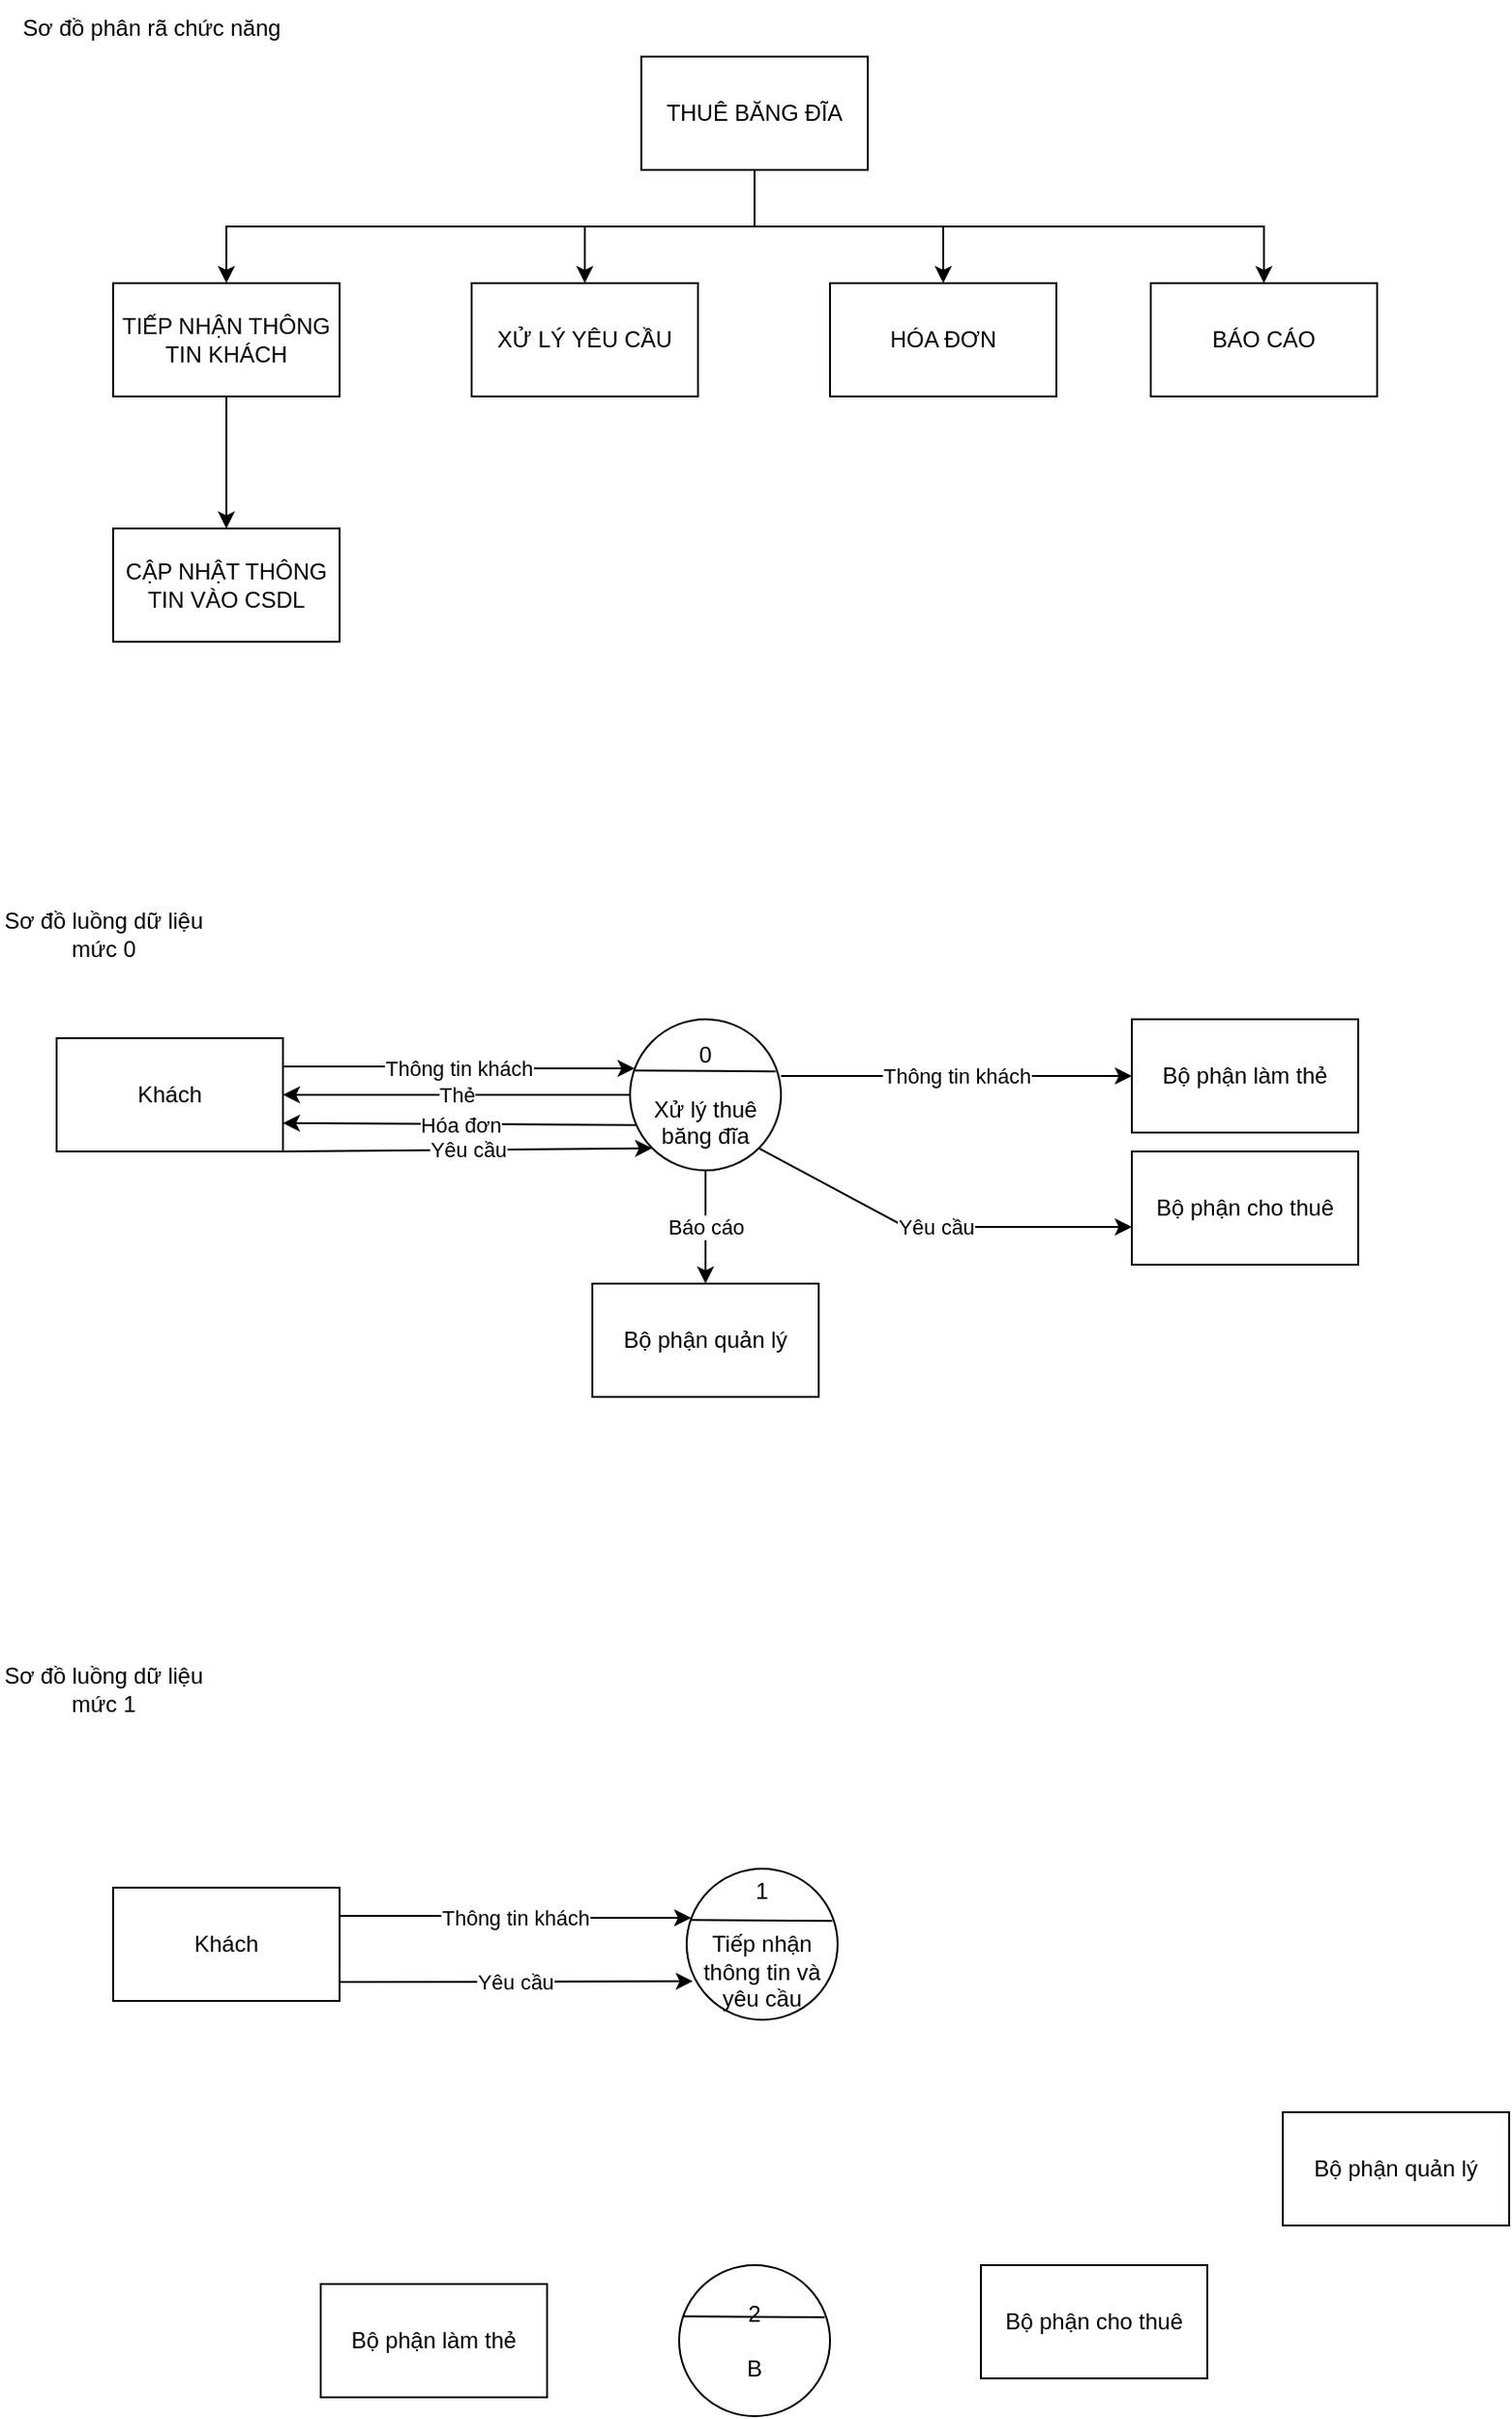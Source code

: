 <mxfile version="21.1.5" type="github">
  <diagram name="Trang-1" id="5px7r3D4sKR2rN02WqdL">
    <mxGraphModel dx="765" dy="386" grid="1" gridSize="10" guides="1" tooltips="1" connect="1" arrows="1" fold="1" page="1" pageScale="1" pageWidth="827" pageHeight="1169" math="0" shadow="0">
      <root>
        <mxCell id="0" />
        <mxCell id="1" parent="0" />
        <mxCell id="nj3y7SZ-2xfffU_VGILr-15" style="edgeStyle=orthogonalEdgeStyle;rounded=0;orthogonalLoop=1;jettySize=auto;html=1;entryX=0.5;entryY=0;entryDx=0;entryDy=0;" edge="1" parent="1" source="KOxQfJe9zlFX1MplgHy2-1" target="KOxQfJe9zlFX1MplgHy2-2">
          <mxGeometry relative="1" as="geometry">
            <Array as="points">
              <mxPoint x="440" y="170" />
              <mxPoint x="160" y="170" />
            </Array>
          </mxGeometry>
        </mxCell>
        <mxCell id="nj3y7SZ-2xfffU_VGILr-16" style="edgeStyle=orthogonalEdgeStyle;rounded=0;orthogonalLoop=1;jettySize=auto;html=1;entryX=0.5;entryY=0;entryDx=0;entryDy=0;" edge="1" parent="1" source="KOxQfJe9zlFX1MplgHy2-1" target="KOxQfJe9zlFX1MplgHy2-4">
          <mxGeometry relative="1" as="geometry" />
        </mxCell>
        <mxCell id="nj3y7SZ-2xfffU_VGILr-17" style="edgeStyle=orthogonalEdgeStyle;rounded=0;orthogonalLoop=1;jettySize=auto;html=1;entryX=0.5;entryY=0;entryDx=0;entryDy=0;" edge="1" parent="1" source="KOxQfJe9zlFX1MplgHy2-1" target="KOxQfJe9zlFX1MplgHy2-6">
          <mxGeometry relative="1" as="geometry">
            <Array as="points">
              <mxPoint x="440" y="170" />
              <mxPoint x="710" y="170" />
            </Array>
          </mxGeometry>
        </mxCell>
        <mxCell id="nj3y7SZ-2xfffU_VGILr-18" style="edgeStyle=orthogonalEdgeStyle;rounded=0;orthogonalLoop=1;jettySize=auto;html=1;entryX=0.5;entryY=0;entryDx=0;entryDy=0;" edge="1" parent="1" source="KOxQfJe9zlFX1MplgHy2-1" target="KOxQfJe9zlFX1MplgHy2-5">
          <mxGeometry relative="1" as="geometry" />
        </mxCell>
        <mxCell id="KOxQfJe9zlFX1MplgHy2-1" value="THUÊ BĂNG ĐĨA" style="rounded=0;whiteSpace=wrap;html=1;" parent="1" vertex="1">
          <mxGeometry x="380" y="80" width="120" height="60" as="geometry" />
        </mxCell>
        <mxCell id="nj3y7SZ-2xfffU_VGILr-19" style="edgeStyle=orthogonalEdgeStyle;rounded=0;orthogonalLoop=1;jettySize=auto;html=1;" edge="1" parent="1" source="KOxQfJe9zlFX1MplgHy2-2" target="KOxQfJe9zlFX1MplgHy2-3">
          <mxGeometry relative="1" as="geometry" />
        </mxCell>
        <mxCell id="KOxQfJe9zlFX1MplgHy2-2" value="TIẾP NHẬN THÔNG TIN KHÁCH" style="rounded=0;whiteSpace=wrap;html=1;" parent="1" vertex="1">
          <mxGeometry x="100" y="200" width="120" height="60" as="geometry" />
        </mxCell>
        <mxCell id="KOxQfJe9zlFX1MplgHy2-3" value="CẬP NHẬT THÔNG TIN VÀO CSDL" style="rounded=0;whiteSpace=wrap;html=1;" parent="1" vertex="1">
          <mxGeometry x="100" y="330" width="120" height="60" as="geometry" />
        </mxCell>
        <mxCell id="KOxQfJe9zlFX1MplgHy2-4" value="XỬ LÝ YÊU CẦU" style="rounded=0;whiteSpace=wrap;html=1;" parent="1" vertex="1">
          <mxGeometry x="290" y="200" width="120" height="60" as="geometry" />
        </mxCell>
        <mxCell id="KOxQfJe9zlFX1MplgHy2-5" value="HÓA ĐƠN" style="rounded=0;whiteSpace=wrap;html=1;" parent="1" vertex="1">
          <mxGeometry x="480" y="200" width="120" height="60" as="geometry" />
        </mxCell>
        <mxCell id="KOxQfJe9zlFX1MplgHy2-6" value="BÁO CÁO" style="rounded=0;whiteSpace=wrap;html=1;" parent="1" vertex="1">
          <mxGeometry x="650" y="200" width="120" height="60" as="geometry" />
        </mxCell>
        <mxCell id="KOxQfJe9zlFX1MplgHy2-7" value="Sơ đồ luồng dữ liệu mức 0" style="text;html=1;strokeColor=none;fillColor=none;align=center;verticalAlign=middle;whiteSpace=wrap;rounded=0;" parent="1" vertex="1">
          <mxGeometry x="40" y="520" width="110" height="50" as="geometry" />
        </mxCell>
        <mxCell id="KOxQfJe9zlFX1MplgHy2-8" value="Sơ đồ phân rã chức năng" style="text;html=1;align=center;verticalAlign=middle;resizable=0;points=[];autosize=1;strokeColor=none;fillColor=none;" parent="1" vertex="1">
          <mxGeometry x="40" y="50" width="160" height="30" as="geometry" />
        </mxCell>
        <mxCell id="nj3y7SZ-2xfffU_VGILr-7" value="Thẻ" style="edgeStyle=orthogonalEdgeStyle;rounded=0;orthogonalLoop=1;jettySize=auto;html=1;exitX=0;exitY=0.5;exitDx=0;exitDy=0;entryX=1;entryY=0.5;entryDx=0;entryDy=0;" edge="1" parent="1" source="KOxQfJe9zlFX1MplgHy2-9" target="nj3y7SZ-2xfffU_VGILr-1">
          <mxGeometry relative="1" as="geometry" />
        </mxCell>
        <mxCell id="nj3y7SZ-2xfffU_VGILr-13" value="Báo cáo" style="edgeStyle=orthogonalEdgeStyle;rounded=0;orthogonalLoop=1;jettySize=auto;html=1;entryX=0.5;entryY=0;entryDx=0;entryDy=0;" edge="1" parent="1" source="KOxQfJe9zlFX1MplgHy2-9" target="nj3y7SZ-2xfffU_VGILr-12">
          <mxGeometry relative="1" as="geometry" />
        </mxCell>
        <mxCell id="KOxQfJe9zlFX1MplgHy2-9" value="0&lt;br&gt;&lt;br&gt;Xử lý thuê băng đĩa" style="ellipse;whiteSpace=wrap;html=1;aspect=fixed;" parent="1" vertex="1">
          <mxGeometry x="374" y="590" width="80" height="80" as="geometry" />
        </mxCell>
        <mxCell id="KOxQfJe9zlFX1MplgHy2-10" value="" style="endArrow=none;html=1;rounded=0;entryX=0.965;entryY=0.345;entryDx=0;entryDy=0;entryPerimeter=0;exitX=0.024;exitY=0.339;exitDx=0;exitDy=0;exitPerimeter=0;" parent="1" source="KOxQfJe9zlFX1MplgHy2-9" target="KOxQfJe9zlFX1MplgHy2-9" edge="1">
          <mxGeometry width="50" height="50" relative="1" as="geometry">
            <mxPoint x="374" y="620" as="sourcePoint" />
            <mxPoint x="424" y="570" as="targetPoint" />
          </mxGeometry>
        </mxCell>
        <mxCell id="nj3y7SZ-2xfffU_VGILr-3" value="Thông tin khách" style="edgeStyle=orthogonalEdgeStyle;rounded=0;orthogonalLoop=1;jettySize=auto;html=1;exitX=1;exitY=0.25;exitDx=0;exitDy=0;entryX=0.03;entryY=0.325;entryDx=0;entryDy=0;entryPerimeter=0;" edge="1" parent="1" source="nj3y7SZ-2xfffU_VGILr-1" target="KOxQfJe9zlFX1MplgHy2-9">
          <mxGeometry relative="1" as="geometry" />
        </mxCell>
        <mxCell id="nj3y7SZ-2xfffU_VGILr-1" value="Khách" style="rounded=0;whiteSpace=wrap;html=1;" vertex="1" parent="1">
          <mxGeometry x="70" y="600" width="120" height="60" as="geometry" />
        </mxCell>
        <mxCell id="nj3y7SZ-2xfffU_VGILr-2" value="Bộ phận làm thẻ" style="rounded=0;whiteSpace=wrap;html=1;" vertex="1" parent="1">
          <mxGeometry x="640" y="590" width="120" height="60" as="geometry" />
        </mxCell>
        <mxCell id="nj3y7SZ-2xfffU_VGILr-6" value="Hóa đơn" style="endArrow=classic;html=1;rounded=0;entryX=1;entryY=0.75;entryDx=0;entryDy=0;exitX=0.041;exitY=0.7;exitDx=0;exitDy=0;exitPerimeter=0;" edge="1" parent="1" source="KOxQfJe9zlFX1MplgHy2-9" target="nj3y7SZ-2xfffU_VGILr-1">
          <mxGeometry width="50" height="50" relative="1" as="geometry">
            <mxPoint x="360" y="580" as="sourcePoint" />
            <mxPoint x="410" y="530" as="targetPoint" />
          </mxGeometry>
        </mxCell>
        <mxCell id="nj3y7SZ-2xfffU_VGILr-10" value="Yêu cầu" style="endArrow=classic;html=1;rounded=0;exitX=1;exitY=1;exitDx=0;exitDy=0;entryX=0;entryY=1;entryDx=0;entryDy=0;" edge="1" parent="1" source="nj3y7SZ-2xfffU_VGILr-1" target="KOxQfJe9zlFX1MplgHy2-9">
          <mxGeometry width="50" height="50" relative="1" as="geometry">
            <mxPoint x="250" y="740" as="sourcePoint" />
            <mxPoint x="300" y="690" as="targetPoint" />
          </mxGeometry>
        </mxCell>
        <mxCell id="nj3y7SZ-2xfffU_VGILr-12" value="Bộ phận quản lý" style="rounded=0;whiteSpace=wrap;html=1;" vertex="1" parent="1">
          <mxGeometry x="354" y="730" width="120" height="60" as="geometry" />
        </mxCell>
        <mxCell id="nj3y7SZ-2xfffU_VGILr-20" value="Sơ đồ luồng dữ liệu mức 1" style="text;html=1;strokeColor=none;fillColor=none;align=center;verticalAlign=middle;whiteSpace=wrap;rounded=0;" vertex="1" parent="1">
          <mxGeometry x="40" y="920" width="110" height="50" as="geometry" />
        </mxCell>
        <mxCell id="nj3y7SZ-2xfffU_VGILr-23" value="1&lt;br&gt;&lt;br&gt;Tiếp nhận thông tin và yêu cầu" style="ellipse;whiteSpace=wrap;html=1;aspect=fixed;" vertex="1" parent="1">
          <mxGeometry x="404" y="1040" width="80" height="80" as="geometry" />
        </mxCell>
        <mxCell id="nj3y7SZ-2xfffU_VGILr-24" value="" style="endArrow=none;html=1;rounded=0;entryX=0.965;entryY=0.345;entryDx=0;entryDy=0;entryPerimeter=0;exitX=0.024;exitY=0.339;exitDx=0;exitDy=0;exitPerimeter=0;" edge="1" parent="1" source="nj3y7SZ-2xfffU_VGILr-23" target="nj3y7SZ-2xfffU_VGILr-23">
          <mxGeometry width="50" height="50" relative="1" as="geometry">
            <mxPoint x="404" y="1070" as="sourcePoint" />
            <mxPoint x="454" y="1020" as="targetPoint" />
          </mxGeometry>
        </mxCell>
        <mxCell id="nj3y7SZ-2xfffU_VGILr-25" value="Thông tin khách" style="edgeStyle=orthogonalEdgeStyle;rounded=0;orthogonalLoop=1;jettySize=auto;html=1;exitX=1;exitY=0.25;exitDx=0;exitDy=0;entryX=0.03;entryY=0.325;entryDx=0;entryDy=0;entryPerimeter=0;" edge="1" parent="1" source="nj3y7SZ-2xfffU_VGILr-26" target="nj3y7SZ-2xfffU_VGILr-23">
          <mxGeometry relative="1" as="geometry" />
        </mxCell>
        <mxCell id="nj3y7SZ-2xfffU_VGILr-26" value="Khách" style="rounded=0;whiteSpace=wrap;html=1;" vertex="1" parent="1">
          <mxGeometry x="100" y="1050" width="120" height="60" as="geometry" />
        </mxCell>
        <mxCell id="nj3y7SZ-2xfffU_VGILr-27" value="Bộ phận làm thẻ" style="rounded=0;whiteSpace=wrap;html=1;" vertex="1" parent="1">
          <mxGeometry x="210" y="1260" width="120" height="60" as="geometry" />
        </mxCell>
        <mxCell id="nj3y7SZ-2xfffU_VGILr-31" value="Bộ phận quản lý" style="rounded=0;whiteSpace=wrap;html=1;" vertex="1" parent="1">
          <mxGeometry x="720" y="1169" width="120" height="60" as="geometry" />
        </mxCell>
        <mxCell id="nj3y7SZ-2xfffU_VGILr-32" value="Yêu cầu" style="endArrow=classic;html=1;rounded=0;entryX=0.041;entryY=0.745;entryDx=0;entryDy=0;entryPerimeter=0;" edge="1" parent="1" target="nj3y7SZ-2xfffU_VGILr-23">
          <mxGeometry width="50" height="50" relative="1" as="geometry">
            <mxPoint x="220" y="1100" as="sourcePoint" />
            <mxPoint x="270" y="1050" as="targetPoint" />
          </mxGeometry>
        </mxCell>
        <mxCell id="nj3y7SZ-2xfffU_VGILr-35" value="Bộ phận cho thuê" style="rounded=0;whiteSpace=wrap;html=1;" vertex="1" parent="1">
          <mxGeometry x="640" y="660" width="120" height="60" as="geometry" />
        </mxCell>
        <mxCell id="nj3y7SZ-2xfffU_VGILr-38" value="Yêu cầu" style="endArrow=classic;html=1;rounded=0;exitX=1;exitY=1;exitDx=0;exitDy=0;" edge="1" parent="1" source="KOxQfJe9zlFX1MplgHy2-9">
          <mxGeometry width="50" height="50" relative="1" as="geometry">
            <mxPoint x="590" y="750" as="sourcePoint" />
            <mxPoint x="640" y="700" as="targetPoint" />
            <Array as="points">
              <mxPoint x="520" y="700" />
            </Array>
          </mxGeometry>
        </mxCell>
        <mxCell id="nj3y7SZ-2xfffU_VGILr-40" value="Thông tin khách" style="endArrow=classic;html=1;rounded=0;entryX=0;entryY=0.5;entryDx=0;entryDy=0;" edge="1" parent="1" target="nj3y7SZ-2xfffU_VGILr-2">
          <mxGeometry width="50" height="50" relative="1" as="geometry">
            <mxPoint x="454" y="620" as="sourcePoint" />
            <mxPoint x="504" y="570" as="targetPoint" />
          </mxGeometry>
        </mxCell>
        <mxCell id="nj3y7SZ-2xfffU_VGILr-41" value="&lt;br&gt;2&lt;br&gt;&lt;br&gt;B&lt;br&gt;&lt;br&gt;" style="ellipse;whiteSpace=wrap;html=1;aspect=fixed;" vertex="1" parent="1">
          <mxGeometry x="400" y="1250" width="80" height="80" as="geometry" />
        </mxCell>
        <mxCell id="nj3y7SZ-2xfffU_VGILr-42" value="" style="endArrow=none;html=1;rounded=0;entryX=0.965;entryY=0.345;entryDx=0;entryDy=0;entryPerimeter=0;exitX=0.024;exitY=0.339;exitDx=0;exitDy=0;exitPerimeter=0;" edge="1" source="nj3y7SZ-2xfffU_VGILr-41" target="nj3y7SZ-2xfffU_VGILr-41" parent="1">
          <mxGeometry width="50" height="50" relative="1" as="geometry">
            <mxPoint x="400" y="1280" as="sourcePoint" />
            <mxPoint x="450" y="1230" as="targetPoint" />
          </mxGeometry>
        </mxCell>
        <mxCell id="nj3y7SZ-2xfffU_VGILr-43" value="Bộ phận cho thuê" style="rounded=0;whiteSpace=wrap;html=1;" vertex="1" parent="1">
          <mxGeometry x="560" y="1250" width="120" height="60" as="geometry" />
        </mxCell>
      </root>
    </mxGraphModel>
  </diagram>
</mxfile>

